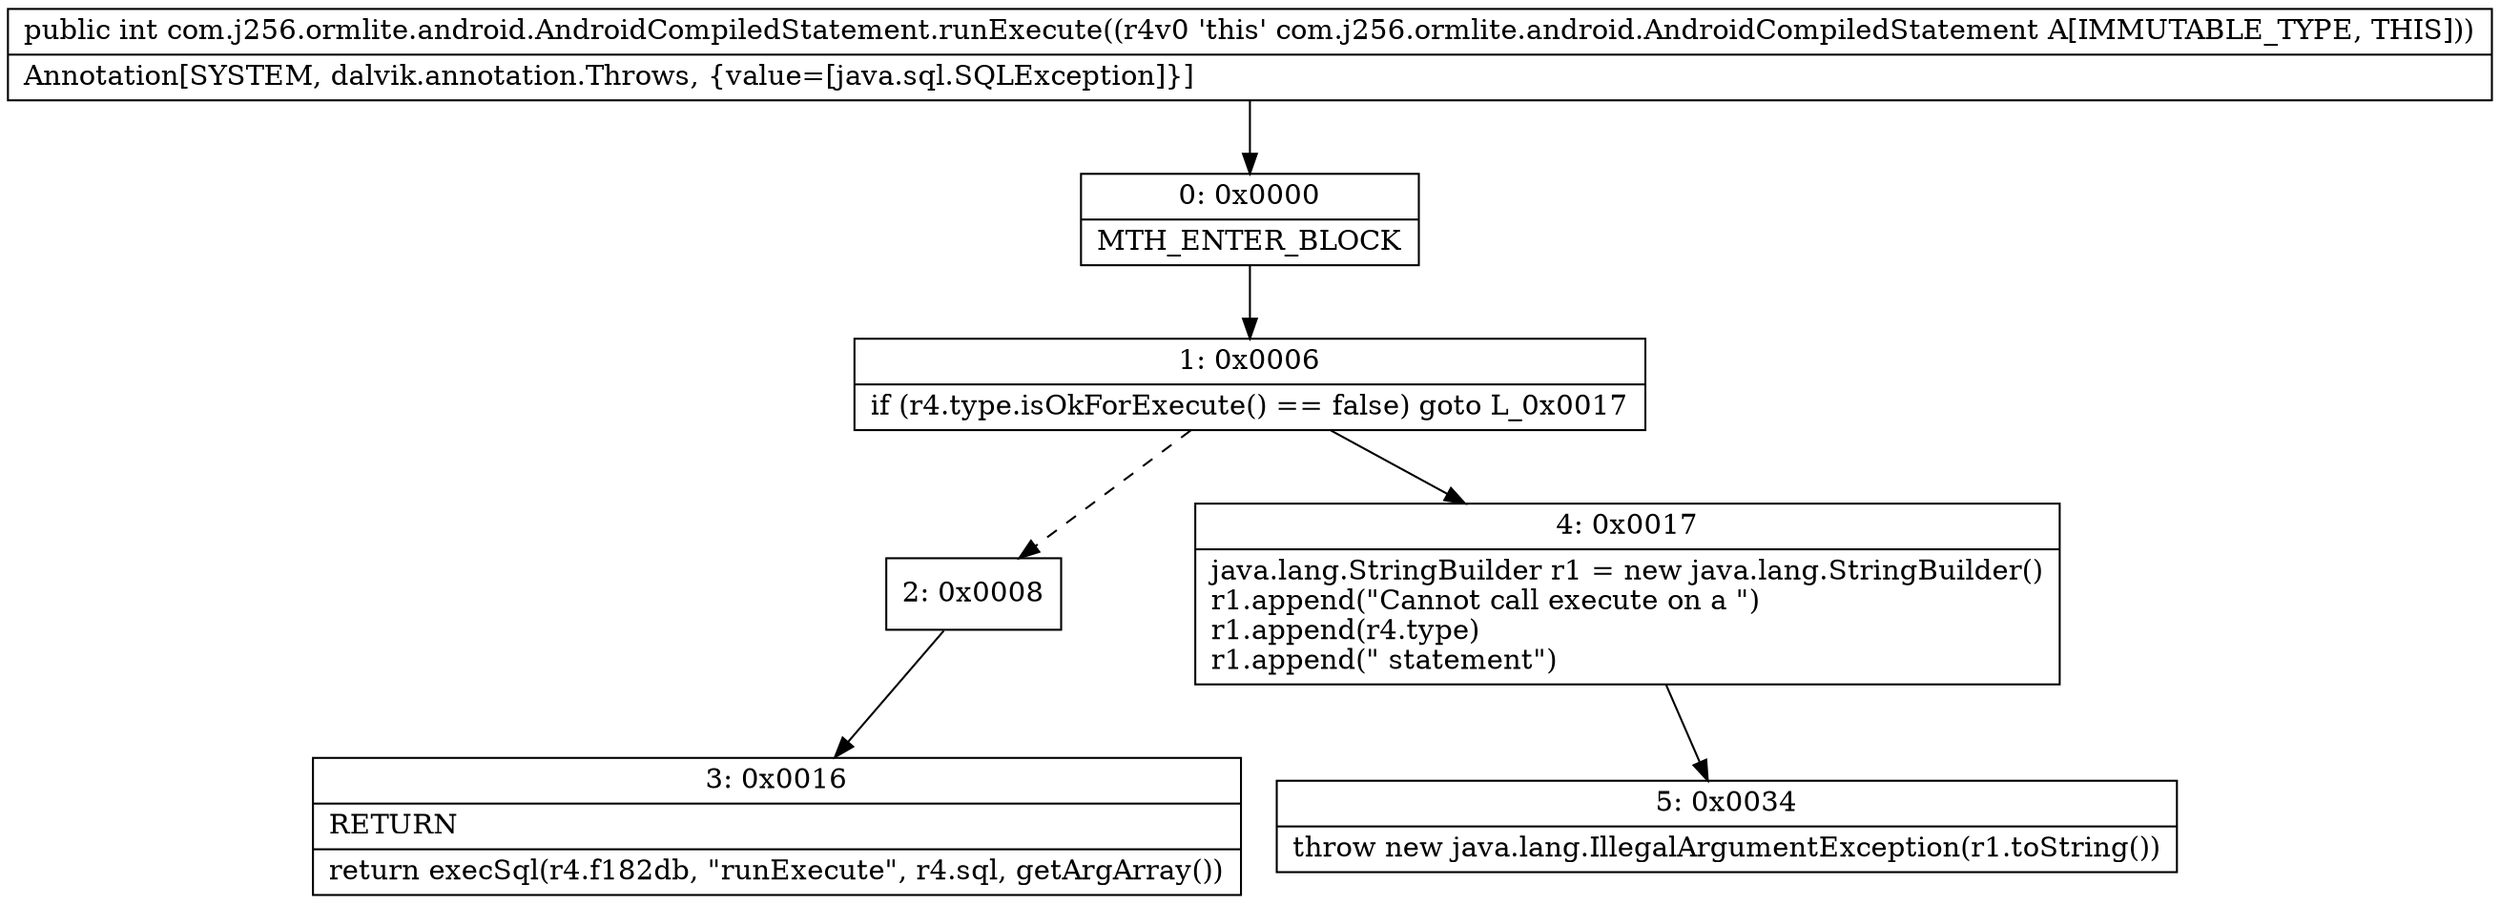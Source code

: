 digraph "CFG forcom.j256.ormlite.android.AndroidCompiledStatement.runExecute()I" {
Node_0 [shape=record,label="{0\:\ 0x0000|MTH_ENTER_BLOCK\l}"];
Node_1 [shape=record,label="{1\:\ 0x0006|if (r4.type.isOkForExecute() == false) goto L_0x0017\l}"];
Node_2 [shape=record,label="{2\:\ 0x0008}"];
Node_3 [shape=record,label="{3\:\ 0x0016|RETURN\l|return execSql(r4.f182db, \"runExecute\", r4.sql, getArgArray())\l}"];
Node_4 [shape=record,label="{4\:\ 0x0017|java.lang.StringBuilder r1 = new java.lang.StringBuilder()\lr1.append(\"Cannot call execute on a \")\lr1.append(r4.type)\lr1.append(\" statement\")\l}"];
Node_5 [shape=record,label="{5\:\ 0x0034|throw new java.lang.IllegalArgumentException(r1.toString())\l}"];
MethodNode[shape=record,label="{public int com.j256.ormlite.android.AndroidCompiledStatement.runExecute((r4v0 'this' com.j256.ormlite.android.AndroidCompiledStatement A[IMMUTABLE_TYPE, THIS]))  | Annotation[SYSTEM, dalvik.annotation.Throws, \{value=[java.sql.SQLException]\}]\l}"];
MethodNode -> Node_0;
Node_0 -> Node_1;
Node_1 -> Node_2[style=dashed];
Node_1 -> Node_4;
Node_2 -> Node_3;
Node_4 -> Node_5;
}

